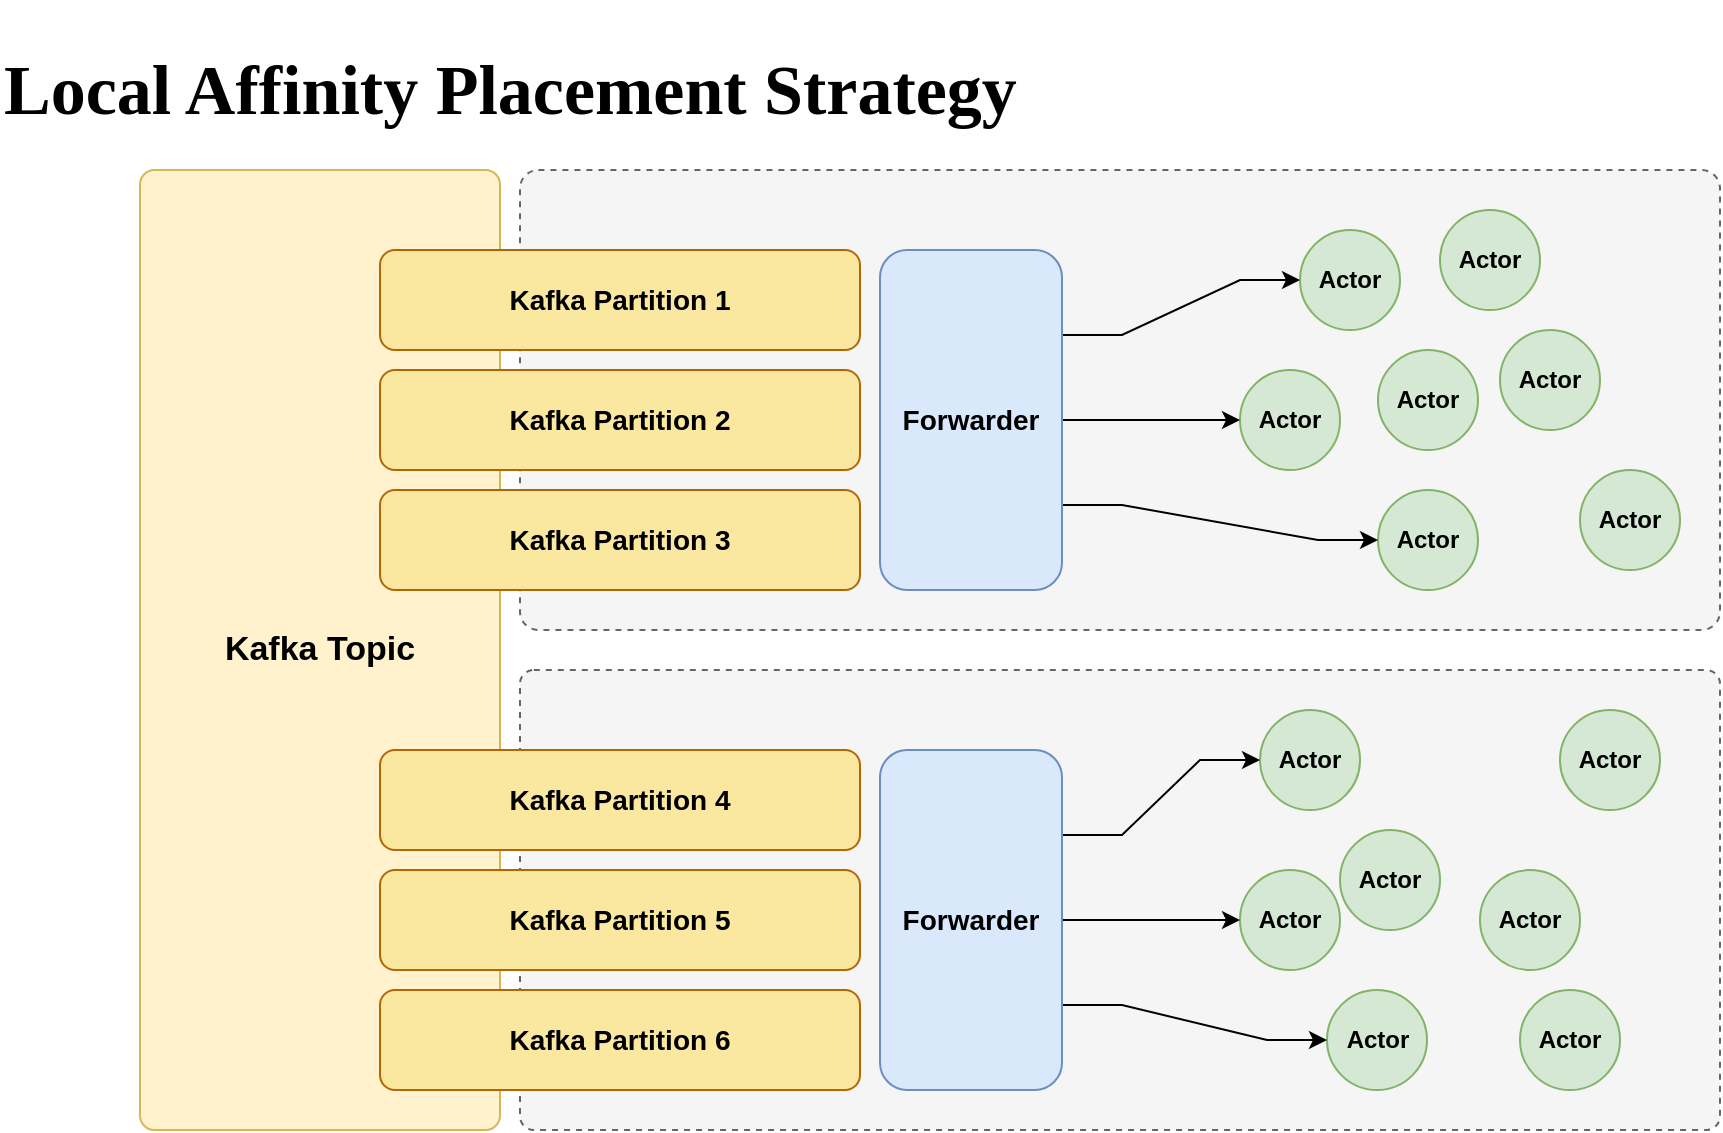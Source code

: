 <mxfile version="14.4.3" type="device" pages="4"><diagram id="Y4PdjF-Y6a5Uz1B1E_sJ" name="Sida-1"><mxGraphModel dx="2210" dy="1521" grid="1" gridSize="10" guides="1" tooltips="1" connect="1" arrows="1" fold="1" page="0" pageScale="1" pageWidth="827" pageHeight="1169" math="0" shadow="0"><root><mxCell id="0"/><mxCell id="1" parent="0"/><mxCell id="IqWMgWd_YsaBLXUwIHBo-14" value="Kafka Topic" style="rounded=1;whiteSpace=wrap;html=1;fontFamily=Helvetica;fontSize=17;fontColor=#000000;align=center;strokeColor=#d6b656;fillColor=#fff2cc;fontStyle=1;arcSize=4;" parent="1" vertex="1"><mxGeometry x="-70" y="70" width="180" height="480" as="geometry"/></mxCell><mxCell id="IqWMgWd_YsaBLXUwIHBo-1" value="Proto.Cluster Member" style="rounded=1;whiteSpace=wrap;html=1;fontFamily=Helvetica;fontSize=14;fontColor=#333333;align=left;strokeColor=#666666;fillColor=#f5f5f5;arcSize=4;dashed=1;" parent="1" vertex="1"><mxGeometry x="120" y="70" width="600" height="230" as="geometry"/></mxCell><mxCell id="IqWMgWd_YsaBLXUwIHBo-2" value="Kafka Partition 1" style="rounded=1;whiteSpace=wrap;html=1;fontFamily=Helvetica;fontSize=14;fontColor=#000000;align=center;strokeColor=#b46504;fontStyle=1;fillColor=#FAE8A0;" parent="1" vertex="1"><mxGeometry x="50" y="110" width="240" height="50" as="geometry"/></mxCell><mxCell id="IqWMgWd_YsaBLXUwIHBo-3" value="Kafka Partition 2" style="rounded=1;whiteSpace=wrap;html=1;fontFamily=Helvetica;fontSize=14;fontColor=#000000;align=center;strokeColor=#b46504;fontStyle=1;fillColor=#FAE8A0;" parent="1" vertex="1"><mxGeometry x="50" y="170" width="240" height="50" as="geometry"/></mxCell><mxCell id="IqWMgWd_YsaBLXUwIHBo-4" value="Kafka Partition 3" style="rounded=1;whiteSpace=wrap;html=1;fontFamily=Helvetica;fontSize=14;fontColor=#000000;align=center;strokeColor=#b46504;fontStyle=1;fillColor=#FAE8A0;" parent="1" vertex="1"><mxGeometry x="50" y="230" width="240" height="50" as="geometry"/></mxCell><mxCell id="IqWMgWd_YsaBLXUwIHBo-6" value="Actor" style="ellipse;whiteSpace=wrap;html=1;aspect=fixed;align=center;fontStyle=1;fillColor=#d5e8d4;strokeColor=#82b366;" parent="1" vertex="1"><mxGeometry x="510" y="100" width="50" height="50" as="geometry"/></mxCell><mxCell id="IqWMgWd_YsaBLXUwIHBo-7" value="Actor" style="ellipse;whiteSpace=wrap;html=1;aspect=fixed;align=center;fontStyle=1;fillColor=#d5e8d4;strokeColor=#82b366;" parent="1" vertex="1"><mxGeometry x="610" y="150" width="50" height="50" as="geometry"/></mxCell><mxCell id="IqWMgWd_YsaBLXUwIHBo-8" value="Actor" style="ellipse;whiteSpace=wrap;html=1;aspect=fixed;align=center;fontStyle=1;fillColor=#d5e8d4;strokeColor=#82b366;" parent="1" vertex="1"><mxGeometry x="580" y="90" width="50" height="50" as="geometry"/></mxCell><mxCell id="IqWMgWd_YsaBLXUwIHBo-9" value="Actor" style="ellipse;whiteSpace=wrap;html=1;aspect=fixed;align=center;fontStyle=1;fillColor=#d5e8d4;strokeColor=#82b366;" parent="1" vertex="1"><mxGeometry x="549" y="160" width="50" height="50" as="geometry"/></mxCell><mxCell id="IqWMgWd_YsaBLXUwIHBo-10" value="Actor" style="ellipse;whiteSpace=wrap;html=1;aspect=fixed;align=center;fontStyle=1;fillColor=#d5e8d4;strokeColor=#82b366;" parent="1" vertex="1"><mxGeometry x="480" y="170" width="50" height="50" as="geometry"/></mxCell><mxCell id="IqWMgWd_YsaBLXUwIHBo-11" value="Actor" style="ellipse;whiteSpace=wrap;html=1;aspect=fixed;align=center;fontStyle=1;fillColor=#d5e8d4;strokeColor=#82b366;" parent="1" vertex="1"><mxGeometry x="650" y="220" width="50" height="50" as="geometry"/></mxCell><mxCell id="IqWMgWd_YsaBLXUwIHBo-12" value="Actor" style="ellipse;whiteSpace=wrap;html=1;aspect=fixed;align=center;fontStyle=1;fillColor=#d5e8d4;strokeColor=#82b366;" parent="1" vertex="1"><mxGeometry x="549" y="230" width="50" height="50" as="geometry"/></mxCell><mxCell id="IqWMgWd_YsaBLXUwIHBo-15" value="Proto.Cluster Member" style="rounded=1;whiteSpace=wrap;html=1;fontFamily=Helvetica;fontSize=14;fontColor=#333333;align=left;strokeColor=#666666;fillColor=#f5f5f5;arcSize=3;dashed=1;" parent="1" vertex="1"><mxGeometry x="120" y="320" width="600" height="230" as="geometry"/></mxCell><mxCell id="IqWMgWd_YsaBLXUwIHBo-16" value="Kafka Partition 4" style="rounded=1;whiteSpace=wrap;html=1;fontFamily=Helvetica;fontSize=14;fontColor=#000000;align=center;strokeColor=#b46504;fontStyle=1;fillColor=#FAE8A0;" parent="1" vertex="1"><mxGeometry x="50" y="360" width="240" height="50" as="geometry"/></mxCell><mxCell id="IqWMgWd_YsaBLXUwIHBo-17" value="Kafka Partition 5" style="rounded=1;whiteSpace=wrap;html=1;fontFamily=Helvetica;fontSize=14;fontColor=#000000;align=center;strokeColor=#b46504;fontStyle=1;fillColor=#FAE8A0;" parent="1" vertex="1"><mxGeometry x="50" y="420" width="240" height="50" as="geometry"/></mxCell><mxCell id="IqWMgWd_YsaBLXUwIHBo-18" value="Kafka Partition 6" style="rounded=1;whiteSpace=wrap;html=1;fontFamily=Helvetica;fontSize=14;fontColor=#000000;align=center;strokeColor=#b46504;fontStyle=1;fillColor=#FAE8A0;" parent="1" vertex="1"><mxGeometry x="50" y="480" width="240" height="50" as="geometry"/></mxCell><mxCell id="IqWMgWd_YsaBLXUwIHBo-19" value="Actor" style="ellipse;whiteSpace=wrap;html=1;aspect=fixed;align=center;fontStyle=1;fillColor=#d5e8d4;strokeColor=#82b366;" parent="1" vertex="1"><mxGeometry x="490" y="340" width="50" height="50" as="geometry"/></mxCell><mxCell id="IqWMgWd_YsaBLXUwIHBo-20" value="Actor" style="ellipse;whiteSpace=wrap;html=1;aspect=fixed;align=center;fontStyle=1;fillColor=#d5e8d4;strokeColor=#82b366;" parent="1" vertex="1"><mxGeometry x="600" y="420" width="50" height="50" as="geometry"/></mxCell><mxCell id="IqWMgWd_YsaBLXUwIHBo-21" value="Actor" style="ellipse;whiteSpace=wrap;html=1;aspect=fixed;align=center;fontStyle=1;fillColor=#d5e8d4;strokeColor=#82b366;" parent="1" vertex="1"><mxGeometry x="640" y="340" width="50" height="50" as="geometry"/></mxCell><mxCell id="IqWMgWd_YsaBLXUwIHBo-22" value="Actor" style="ellipse;whiteSpace=wrap;html=1;aspect=fixed;align=center;fontStyle=1;fillColor=#d5e8d4;strokeColor=#82b366;" parent="1" vertex="1"><mxGeometry x="530" y="400" width="50" height="50" as="geometry"/></mxCell><mxCell id="IqWMgWd_YsaBLXUwIHBo-23" value="Actor" style="ellipse;whiteSpace=wrap;html=1;aspect=fixed;align=center;fontStyle=1;fillColor=#d5e8d4;strokeColor=#82b366;" parent="1" vertex="1"><mxGeometry x="480" y="420" width="50" height="50" as="geometry"/></mxCell><mxCell id="IqWMgWd_YsaBLXUwIHBo-24" value="Actor" style="ellipse;whiteSpace=wrap;html=1;aspect=fixed;align=center;fontStyle=1;fillColor=#d5e8d4;strokeColor=#82b366;" parent="1" vertex="1"><mxGeometry x="620" y="480" width="50" height="50" as="geometry"/></mxCell><mxCell id="IqWMgWd_YsaBLXUwIHBo-25" value="Actor" style="ellipse;whiteSpace=wrap;html=1;aspect=fixed;align=center;fontStyle=1;fillColor=#d5e8d4;strokeColor=#82b366;" parent="1" vertex="1"><mxGeometry x="523.5" y="480" width="50" height="50" as="geometry"/></mxCell><mxCell id="IqWMgWd_YsaBLXUwIHBo-28" style="edgeStyle=entityRelationEdgeStyle;rounded=0;orthogonalLoop=1;jettySize=auto;html=1;exitX=1;exitY=0.25;exitDx=0;exitDy=0;entryX=0;entryY=0.5;entryDx=0;entryDy=0;fontSize=14;" parent="1" source="IqWMgWd_YsaBLXUwIHBo-26" target="IqWMgWd_YsaBLXUwIHBo-6" edge="1"><mxGeometry relative="1" as="geometry"/></mxCell><mxCell id="IqWMgWd_YsaBLXUwIHBo-29" style="edgeStyle=entityRelationEdgeStyle;rounded=0;orthogonalLoop=1;jettySize=auto;html=1;exitX=1;exitY=0.5;exitDx=0;exitDy=0;entryX=0;entryY=0.5;entryDx=0;entryDy=0;fontSize=14;" parent="1" source="IqWMgWd_YsaBLXUwIHBo-26" target="IqWMgWd_YsaBLXUwIHBo-10" edge="1"><mxGeometry relative="1" as="geometry"/></mxCell><mxCell id="IqWMgWd_YsaBLXUwIHBo-30" style="edgeStyle=entityRelationEdgeStyle;rounded=0;orthogonalLoop=1;jettySize=auto;html=1;exitX=1;exitY=0.75;exitDx=0;exitDy=0;entryX=0;entryY=0.5;entryDx=0;entryDy=0;fontSize=14;" parent="1" source="IqWMgWd_YsaBLXUwIHBo-26" target="IqWMgWd_YsaBLXUwIHBo-12" edge="1"><mxGeometry relative="1" as="geometry"/></mxCell><mxCell id="IqWMgWd_YsaBLXUwIHBo-26" value="Forwarder" style="rounded=1;whiteSpace=wrap;html=1;fontFamily=Helvetica;fontSize=14;fontColor=#000000;align=center;strokeColor=#6c8ebf;fillColor=#dae8fc;fontStyle=1" parent="1" vertex="1"><mxGeometry x="300" y="110" width="91" height="170" as="geometry"/></mxCell><mxCell id="IqWMgWd_YsaBLXUwIHBo-31" style="edgeStyle=entityRelationEdgeStyle;rounded=0;orthogonalLoop=1;jettySize=auto;html=1;exitX=1;exitY=0.25;exitDx=0;exitDy=0;entryX=0;entryY=0.5;entryDx=0;entryDy=0;fontSize=14;" parent="1" source="IqWMgWd_YsaBLXUwIHBo-27" target="IqWMgWd_YsaBLXUwIHBo-19" edge="1"><mxGeometry relative="1" as="geometry"/></mxCell><mxCell id="IqWMgWd_YsaBLXUwIHBo-32" style="edgeStyle=entityRelationEdgeStyle;rounded=0;orthogonalLoop=1;jettySize=auto;html=1;exitX=1;exitY=0.5;exitDx=0;exitDy=0;entryX=0;entryY=0.5;entryDx=0;entryDy=0;fontSize=14;" parent="1" source="IqWMgWd_YsaBLXUwIHBo-27" target="IqWMgWd_YsaBLXUwIHBo-23" edge="1"><mxGeometry relative="1" as="geometry"/></mxCell><mxCell id="IqWMgWd_YsaBLXUwIHBo-33" style="edgeStyle=entityRelationEdgeStyle;rounded=0;orthogonalLoop=1;jettySize=auto;html=1;exitX=1;exitY=0.75;exitDx=0;exitDy=0;entryX=0;entryY=0.5;entryDx=0;entryDy=0;fontSize=14;" parent="1" source="IqWMgWd_YsaBLXUwIHBo-27" target="IqWMgWd_YsaBLXUwIHBo-25" edge="1"><mxGeometry relative="1" as="geometry"/></mxCell><mxCell id="IqWMgWd_YsaBLXUwIHBo-27" value="Forwarder" style="rounded=1;whiteSpace=wrap;html=1;fontFamily=Helvetica;fontSize=14;fontColor=#000000;align=center;strokeColor=#6c8ebf;fillColor=#dae8fc;fontStyle=1" parent="1" vertex="1"><mxGeometry x="300" y="360" width="91" height="170" as="geometry"/></mxCell><mxCell id="IqWMgWd_YsaBLXUwIHBo-34" value="&lt;h1 style=&quot;font-size: 35px;&quot;&gt;&lt;font style=&quot;font-size: 35px;&quot;&gt;&lt;span style=&quot;font-size: 35px;&quot;&gt;Local Affinity Placement Strategy&lt;/span&gt;&lt;/font&gt;&lt;/h1&gt;" style="text;html=1;strokeColor=none;fillColor=none;align=left;verticalAlign=middle;whiteSpace=wrap;rounded=0;fontSize=35;fontFamily=Bangers;fontSource=https%3A%2F%2Ffonts.googleapis.com%2Fcss%3Ffamily%3DBangers;fontStyle=0" parent="1" vertex="1"><mxGeometry x="-140" y="20" width="600" height="20" as="geometry"/></mxCell></root></mxGraphModel></diagram><diagram id="2PxSYTQuq1OwAh9pXPtU" name="Sida-2"><mxGraphModel dx="2210" dy="1521" grid="1" gridSize="10" guides="1" tooltips="1" connect="1" arrows="1" fold="1" page="0" pageScale="1" pageWidth="827" pageHeight="1169" math="0" shadow="0"><root><mxCell id="nEhaAMUJMLxTMeAv945V-0"/><mxCell id="nEhaAMUJMLxTMeAv945V-1" parent="nEhaAMUJMLxTMeAv945V-0"/><mxCell id="nEhaAMUJMLxTMeAv945V-2" value="Proto.Cluster Member" style="rounded=0;whiteSpace=wrap;html=1;fontStyle=1;verticalAlign=top;align=left;spacing=2;spacingLeft=10;spacingRight=10;fontSize=14;fillColor=#f5f5f5;strokeColor=#666666;fontColor=#333333;" parent="nEhaAMUJMLxTMeAv945V-1" vertex="1"><mxGeometry x="120" y="70" width="600" height="230" as="geometry"/></mxCell><mxCell id="nEhaAMUJMLxTMeAv945V-3" value="Kafka Partition 1" style="rounded=0;whiteSpace=wrap;html=1;fontStyle=1;verticalAlign=middle;align=left;spacing=2;spacingLeft=10;spacingRight=10;fillColor=#fff2cc;strokeColor=#d6b656;" parent="nEhaAMUJMLxTMeAv945V-1" vertex="1"><mxGeometry x="50" y="110" width="240" height="50" as="geometry"/></mxCell><mxCell id="nEhaAMUJMLxTMeAv945V-4" value="Kafka Partition 2" style="rounded=0;whiteSpace=wrap;html=1;fontStyle=1;verticalAlign=middle;align=left;spacing=2;spacingLeft=10;spacingRight=10;fillColor=#fff2cc;strokeColor=#d6b656;" parent="nEhaAMUJMLxTMeAv945V-1" vertex="1"><mxGeometry x="50" y="170" width="240" height="50" as="geometry"/></mxCell><mxCell id="nEhaAMUJMLxTMeAv945V-6" value="Actor" style="ellipse;whiteSpace=wrap;html=1;aspect=fixed;align=center;fontStyle=1;fillColor=#d5e8d4;strokeColor=#82b366;" parent="nEhaAMUJMLxTMeAv945V-1" vertex="1"><mxGeometry x="510" y="100" width="50" height="50" as="geometry"/></mxCell><mxCell id="nEhaAMUJMLxTMeAv945V-7" value="Actor" style="ellipse;whiteSpace=wrap;html=1;aspect=fixed;align=center;fontStyle=1;fillColor=#d5e8d4;strokeColor=#82b366;" parent="nEhaAMUJMLxTMeAv945V-1" vertex="1"><mxGeometry x="610" y="150" width="50" height="50" as="geometry"/></mxCell><mxCell id="nEhaAMUJMLxTMeAv945V-8" value="Actor" style="ellipse;whiteSpace=wrap;html=1;aspect=fixed;align=center;fontStyle=1;fillColor=#d5e8d4;strokeColor=#82b366;" parent="nEhaAMUJMLxTMeAv945V-1" vertex="1"><mxGeometry x="580" y="90" width="50" height="50" as="geometry"/></mxCell><mxCell id="nEhaAMUJMLxTMeAv945V-9" value="Actor" style="ellipse;whiteSpace=wrap;html=1;aspect=fixed;align=center;fontStyle=1;fillColor=#d5e8d4;strokeColor=#82b366;" parent="nEhaAMUJMLxTMeAv945V-1" vertex="1"><mxGeometry x="549" y="160" width="50" height="50" as="geometry"/></mxCell><mxCell id="nEhaAMUJMLxTMeAv945V-10" value="Actor" style="ellipse;whiteSpace=wrap;html=1;aspect=fixed;align=center;fontStyle=1;fillColor=#d5e8d4;strokeColor=#82b366;" parent="nEhaAMUJMLxTMeAv945V-1" vertex="1"><mxGeometry x="480" y="170" width="50" height="50" as="geometry"/></mxCell><mxCell id="nEhaAMUJMLxTMeAv945V-11" value="Actor" style="ellipse;whiteSpace=wrap;html=1;aspect=fixed;align=center;fontStyle=1;fillColor=#e1d5e7;strokeColor=#9673a6;" parent="nEhaAMUJMLxTMeAv945V-1" vertex="1"><mxGeometry x="650" y="220" width="50" height="50" as="geometry"/></mxCell><mxCell id="nEhaAMUJMLxTMeAv945V-12" value="Actor" style="ellipse;whiteSpace=wrap;html=1;aspect=fixed;align=center;fontStyle=1;fillColor=#d5e8d4;strokeColor=#82b366;" parent="nEhaAMUJMLxTMeAv945V-1" vertex="1"><mxGeometry x="549" y="230" width="50" height="50" as="geometry"/></mxCell><mxCell id="nEhaAMUJMLxTMeAv945V-13" value="Kafka Topic" style="rounded=0;whiteSpace=wrap;html=1;fontStyle=1;verticalAlign=middle;align=center;spacing=2;spacingLeft=10;spacingRight=10;fontSize=14;fillColor=#fff2cc;strokeColor=#d6b656;" parent="nEhaAMUJMLxTMeAv945V-1" vertex="1"><mxGeometry x="-140" y="110" width="180" height="610" as="geometry"/></mxCell><mxCell id="nEhaAMUJMLxTMeAv945V-14" value="Proto.Cluster Member" style="rounded=0;whiteSpace=wrap;html=1;fontStyle=1;verticalAlign=top;align=left;spacing=2;spacingLeft=10;spacingRight=10;fontSize=14;fillColor=#f5f5f5;strokeColor=#666666;fontColor=#333333;" parent="nEhaAMUJMLxTMeAv945V-1" vertex="1"><mxGeometry x="120" y="320" width="600" height="230" as="geometry"/></mxCell><mxCell id="nEhaAMUJMLxTMeAv945V-15" value="Kafka Partition 4" style="rounded=0;whiteSpace=wrap;html=1;fontStyle=1;verticalAlign=middle;align=left;spacing=2;spacingLeft=10;spacingRight=10;fillColor=#fff2cc;strokeColor=#d6b656;" parent="nEhaAMUJMLxTMeAv945V-1" vertex="1"><mxGeometry x="50" y="420" width="240" height="50" as="geometry"/></mxCell><mxCell id="nEhaAMUJMLxTMeAv945V-18" value="Actor" style="ellipse;whiteSpace=wrap;html=1;aspect=fixed;align=center;fontStyle=1;fillColor=#d5e8d4;strokeColor=#82b366;" parent="nEhaAMUJMLxTMeAv945V-1" vertex="1"><mxGeometry x="490" y="340" width="50" height="50" as="geometry"/></mxCell><mxCell id="nEhaAMUJMLxTMeAv945V-19" value="Actor" style="ellipse;whiteSpace=wrap;html=1;aspect=fixed;align=center;fontStyle=1;fillColor=#e1d5e7;strokeColor=#9673a6;" parent="nEhaAMUJMLxTMeAv945V-1" vertex="1"><mxGeometry x="600" y="420" width="50" height="50" as="geometry"/></mxCell><mxCell id="nEhaAMUJMLxTMeAv945V-20" value="Actor" style="ellipse;whiteSpace=wrap;html=1;aspect=fixed;align=center;fontStyle=1;fillColor=#d5e8d4;strokeColor=#82b366;" parent="nEhaAMUJMLxTMeAv945V-1" vertex="1"><mxGeometry x="640" y="340" width="50" height="50" as="geometry"/></mxCell><mxCell id="nEhaAMUJMLxTMeAv945V-21" value="Actor" style="ellipse;whiteSpace=wrap;html=1;aspect=fixed;align=center;fontStyle=1;fillColor=#d5e8d4;strokeColor=#82b366;" parent="nEhaAMUJMLxTMeAv945V-1" vertex="1"><mxGeometry x="530" y="400" width="50" height="50" as="geometry"/></mxCell><mxCell id="nEhaAMUJMLxTMeAv945V-22" value="Actor" style="ellipse;whiteSpace=wrap;html=1;aspect=fixed;align=center;fontStyle=1;fillColor=#d5e8d4;strokeColor=#82b366;" parent="nEhaAMUJMLxTMeAv945V-1" vertex="1"><mxGeometry x="480" y="420" width="50" height="50" as="geometry"/></mxCell><mxCell id="nEhaAMUJMLxTMeAv945V-23" value="Actor" style="ellipse;whiteSpace=wrap;html=1;aspect=fixed;align=center;fontStyle=1;fillColor=#d5e8d4;strokeColor=#82b366;" parent="nEhaAMUJMLxTMeAv945V-1" vertex="1"><mxGeometry x="620" y="480" width="50" height="50" as="geometry"/></mxCell><mxCell id="nEhaAMUJMLxTMeAv945V-24" value="Actor" style="ellipse;whiteSpace=wrap;html=1;aspect=fixed;align=center;fontStyle=1;fillColor=#d5e8d4;strokeColor=#82b366;" parent="nEhaAMUJMLxTMeAv945V-1" vertex="1"><mxGeometry x="523.5" y="480" width="50" height="50" as="geometry"/></mxCell><mxCell id="nEhaAMUJMLxTMeAv945V-25" style="edgeStyle=entityRelationEdgeStyle;rounded=0;orthogonalLoop=1;jettySize=auto;html=1;exitX=1;exitY=0.25;exitDx=0;exitDy=0;entryX=0;entryY=0.5;entryDx=0;entryDy=0;fontSize=14;" parent="nEhaAMUJMLxTMeAv945V-1" source="nEhaAMUJMLxTMeAv945V-28" target="nEhaAMUJMLxTMeAv945V-6" edge="1"><mxGeometry relative="1" as="geometry"/></mxCell><mxCell id="nEhaAMUJMLxTMeAv945V-26" style="edgeStyle=entityRelationEdgeStyle;rounded=0;orthogonalLoop=1;jettySize=auto;html=1;exitX=1;exitY=0.5;exitDx=0;exitDy=0;entryX=0;entryY=0.5;entryDx=0;entryDy=0;fontSize=14;" parent="nEhaAMUJMLxTMeAv945V-1" source="nEhaAMUJMLxTMeAv945V-28" target="nEhaAMUJMLxTMeAv945V-10" edge="1"><mxGeometry relative="1" as="geometry"/></mxCell><mxCell id="nEhaAMUJMLxTMeAv945V-28" value="Forwarder" style="rounded=0;whiteSpace=wrap;html=1;fontStyle=1;verticalAlign=middle;align=center;spacing=2;spacingLeft=10;spacingRight=10;fillColor=#dae8fc;strokeColor=#6c8ebf;" parent="nEhaAMUJMLxTMeAv945V-1" vertex="1"><mxGeometry x="300" y="110" width="91" height="170" as="geometry"/></mxCell><mxCell id="nEhaAMUJMLxTMeAv945V-29" style="edgeStyle=entityRelationEdgeStyle;rounded=0;orthogonalLoop=1;jettySize=auto;html=1;exitX=1;exitY=0.25;exitDx=0;exitDy=0;entryX=0;entryY=0.5;entryDx=0;entryDy=0;fontSize=14;" parent="nEhaAMUJMLxTMeAv945V-1" source="nEhaAMUJMLxTMeAv945V-32" target="nEhaAMUJMLxTMeAv945V-12" edge="1"><mxGeometry relative="1" as="geometry"/></mxCell><mxCell id="nEhaAMUJMLxTMeAv945V-30" style="edgeStyle=entityRelationEdgeStyle;rounded=0;orthogonalLoop=1;jettySize=auto;html=1;exitX=1;exitY=0.5;exitDx=0;exitDy=0;entryX=0;entryY=0.5;entryDx=0;entryDy=0;fontSize=14;" parent="nEhaAMUJMLxTMeAv945V-1" source="nEhaAMUJMLxTMeAv945V-32" target="nEhaAMUJMLxTMeAv945V-22" edge="1"><mxGeometry relative="1" as="geometry"/></mxCell><mxCell id="nEhaAMUJMLxTMeAv945V-31" style="edgeStyle=entityRelationEdgeStyle;rounded=0;orthogonalLoop=1;jettySize=auto;html=1;exitX=1;exitY=0.75;exitDx=0;exitDy=0;entryX=0;entryY=0.5;entryDx=0;entryDy=0;fontSize=14;" parent="nEhaAMUJMLxTMeAv945V-1" source="nEhaAMUJMLxTMeAv945V-32" target="nEhaAMUJMLxTMeAv945V-24" edge="1"><mxGeometry relative="1" as="geometry"/></mxCell><mxCell id="nEhaAMUJMLxTMeAv945V-32" value="Forwarder" style="rounded=0;whiteSpace=wrap;html=1;fontStyle=1;verticalAlign=middle;align=center;spacing=2;spacingLeft=10;spacingRight=10;fillColor=#dae8fc;strokeColor=#6c8ebf;" parent="nEhaAMUJMLxTMeAv945V-1" vertex="1"><mxGeometry x="300" y="360" width="91" height="170" as="geometry"/></mxCell><mxCell id="nEhaAMUJMLxTMeAv945V-33" value="&lt;h1 style=&quot;font-size: 35px;&quot;&gt;&lt;font style=&quot;font-size: 35px;&quot;&gt;&lt;span style=&quot;font-size: 35px;&quot;&gt;Local Affinity Placement Strategy&lt;/span&gt;&lt;/font&gt;&lt;/h1&gt;" style="text;html=1;strokeColor=none;fillColor=none;align=left;verticalAlign=middle;whiteSpace=wrap;rounded=0;fontSize=35;fontFamily=Bangers;fontSource=https%3A%2F%2Ffonts.googleapis.com%2Fcss%3Ffamily%3DBangers;fontStyle=0" parent="nEhaAMUJMLxTMeAv945V-1" vertex="1"><mxGeometry x="-140" y="20" width="600" height="20" as="geometry"/></mxCell><mxCell id="nEhaAMUJMLxTMeAv945V-5" value="Kafka Partition 3" style="rounded=0;whiteSpace=wrap;html=1;fontStyle=1;verticalAlign=middle;align=left;spacing=2;spacingLeft=10;spacingRight=10;fillColor=#fff2cc;strokeColor=#d6b656;" parent="nEhaAMUJMLxTMeAv945V-1" vertex="1"><mxGeometry x="50" y="360" width="240" height="50" as="geometry"/></mxCell><mxCell id="nEhaAMUJMLxTMeAv945V-34" value="Proto.Cluster Member" style="rounded=0;whiteSpace=wrap;html=1;fontStyle=1;verticalAlign=top;align=left;spacing=2;spacingLeft=10;spacingRight=10;fontSize=14;fillColor=#f5f5f5;strokeColor=#666666;fontColor=#333333;" parent="nEhaAMUJMLxTMeAv945V-1" vertex="1"><mxGeometry x="120" y="560" width="600" height="230" as="geometry"/></mxCell><mxCell id="nEhaAMUJMLxTMeAv945V-16" value="Kafka Partition 5" style="rounded=0;whiteSpace=wrap;html=1;fontStyle=1;verticalAlign=middle;align=left;spacing=2;spacingLeft=10;spacingRight=10;fillColor=#fff2cc;strokeColor=#d6b656;" parent="nEhaAMUJMLxTMeAv945V-1" vertex="1"><mxGeometry x="50" y="610" width="240" height="50" as="geometry"/></mxCell><mxCell id="nEhaAMUJMLxTMeAv945V-17" value="Kafka Partition 6" style="rounded=0;whiteSpace=wrap;html=1;fontStyle=1;verticalAlign=middle;align=left;spacing=2;spacingLeft=10;spacingRight=10;fillColor=#fff2cc;strokeColor=#d6b656;" parent="nEhaAMUJMLxTMeAv945V-1" vertex="1"><mxGeometry x="50" y="670" width="240" height="50" as="geometry"/></mxCell><mxCell id="1zCw5iTQPsPsYEGCtsDu-1" style="edgeStyle=entityRelationEdgeStyle;rounded=0;orthogonalLoop=1;jettySize=auto;html=1;exitX=1;exitY=0.25;exitDx=0;exitDy=0;entryX=0;entryY=0.5;entryDx=0;entryDy=0;fontFamily=Bangers;fontSize=35;" parent="nEhaAMUJMLxTMeAv945V-1" source="1zCw5iTQPsPsYEGCtsDu-0" target="nEhaAMUJMLxTMeAv945V-11" edge="1"><mxGeometry relative="1" as="geometry"/></mxCell><mxCell id="1zCw5iTQPsPsYEGCtsDu-2" style="edgeStyle=entityRelationEdgeStyle;rounded=0;orthogonalLoop=1;jettySize=auto;html=1;exitX=1;exitY=0.5;exitDx=0;exitDy=0;entryX=0;entryY=0.5;entryDx=0;entryDy=0;fontFamily=Bangers;fontSize=35;" parent="nEhaAMUJMLxTMeAv945V-1" source="1zCw5iTQPsPsYEGCtsDu-0" target="nEhaAMUJMLxTMeAv945V-19" edge="1"><mxGeometry relative="1" as="geometry"/></mxCell><mxCell id="1zCw5iTQPsPsYEGCtsDu-0" value="Forwarder" style="rounded=0;whiteSpace=wrap;html=1;fontStyle=1;verticalAlign=middle;align=center;spacing=2;spacingLeft=10;spacingRight=10;fillColor=#dae8fc;strokeColor=#6c8ebf;" parent="nEhaAMUJMLxTMeAv945V-1" vertex="1"><mxGeometry x="300" y="610" width="91" height="170" as="geometry"/></mxCell><mxCell id="1zCw5iTQPsPsYEGCtsDu-6" value="Up for migration" style="shape=display;whiteSpace=wrap;html=1;fontFamily=Helvetica;fontSize=12;align=center;fontStyle=1;dashed=1;" parent="nEhaAMUJMLxTMeAv945V-1" vertex="1"><mxGeometry x="710" y="225" width="160" height="40" as="geometry"/></mxCell><mxCell id="1zCw5iTQPsPsYEGCtsDu-7" value="Up for migration" style="shape=display;whiteSpace=wrap;html=1;fontFamily=Helvetica;fontSize=12;align=center;fontStyle=1;dashed=1;" parent="nEhaAMUJMLxTMeAv945V-1" vertex="1"><mxGeometry x="660" y="425" width="160" height="40" as="geometry"/></mxCell><mxCell id="86WVbx7eYK98-xugJ63Z-0" value="New member joined cluster" style="shape=display;whiteSpace=wrap;html=1;fontFamily=Helvetica;fontSize=12;align=center;fontStyle=1;dashed=1;" parent="nEhaAMUJMLxTMeAv945V-1" vertex="1"><mxGeometry x="599" y="650" width="221" height="40" as="geometry"/></mxCell></root></mxGraphModel></diagram><diagram id="ZidXmNQ48V3x5LAjm1zm" name="Sida-3"><mxGraphModel dx="1506" dy="1230" grid="1" gridSize="10" guides="1" tooltips="1" connect="1" arrows="1" fold="1" page="0" pageScale="1" pageWidth="827" pageHeight="1169" math="0" shadow="0"><root><mxCell id="Nv2qocU27S2A3uzrx1sx-0"/><mxCell id="Nv2qocU27S2A3uzrx1sx-1" parent="Nv2qocU27S2A3uzrx1sx-0"/><mxCell id="Nv2qocU27S2A3uzrx1sx-31" value="Proto.Cluster Member" style="rounded=0;whiteSpace=wrap;html=1;fontStyle=1;verticalAlign=top;align=left;spacing=2;spacingLeft=10;spacingRight=10;fontSize=14;fillColor=#f5f5f5;strokeColor=#666666;fontColor=#333333;" vertex="1" parent="Nv2qocU27S2A3uzrx1sx-1"><mxGeometry x="120" y="560" width="600" height="230" as="geometry"/></mxCell><mxCell id="Nv2qocU27S2A3uzrx1sx-2" value="Proto.Cluster Member" style="rounded=0;whiteSpace=wrap;html=1;fontStyle=1;verticalAlign=top;align=left;spacing=2;spacingLeft=10;spacingRight=10;fontSize=14;fillColor=#f5f5f5;strokeColor=#666666;fontColor=#333333;" vertex="1" parent="Nv2qocU27S2A3uzrx1sx-1"><mxGeometry x="120" y="70" width="600" height="230" as="geometry"/></mxCell><mxCell id="Nv2qocU27S2A3uzrx1sx-3" value="Kafka Partition 1" style="rounded=0;whiteSpace=wrap;html=1;fontStyle=1;verticalAlign=middle;align=left;spacing=2;spacingLeft=10;spacingRight=10;fillColor=#fff2cc;strokeColor=#d6b656;" vertex="1" parent="Nv2qocU27S2A3uzrx1sx-1"><mxGeometry x="50" y="110" width="240" height="50" as="geometry"/></mxCell><mxCell id="Nv2qocU27S2A3uzrx1sx-4" value="Kafka Partition 2" style="rounded=0;whiteSpace=wrap;html=1;fontStyle=1;verticalAlign=middle;align=left;spacing=2;spacingLeft=10;spacingRight=10;fillColor=#fff2cc;strokeColor=#d6b656;" vertex="1" parent="Nv2qocU27S2A3uzrx1sx-1"><mxGeometry x="50" y="170" width="240" height="50" as="geometry"/></mxCell><mxCell id="Nv2qocU27S2A3uzrx1sx-5" value="Actor" style="ellipse;whiteSpace=wrap;html=1;aspect=fixed;align=center;fontStyle=1;fillColor=#d5e8d4;strokeColor=#82b366;" vertex="1" parent="Nv2qocU27S2A3uzrx1sx-1"><mxGeometry x="510" y="100" width="50" height="50" as="geometry"/></mxCell><mxCell id="Nv2qocU27S2A3uzrx1sx-6" value="Actor" style="ellipse;whiteSpace=wrap;html=1;aspect=fixed;align=center;fontStyle=1;fillColor=#d5e8d4;strokeColor=#82b366;" vertex="1" parent="Nv2qocU27S2A3uzrx1sx-1"><mxGeometry x="610" y="150" width="50" height="50" as="geometry"/></mxCell><mxCell id="Nv2qocU27S2A3uzrx1sx-7" value="Actor" style="ellipse;whiteSpace=wrap;html=1;aspect=fixed;align=center;fontStyle=1;fillColor=#d5e8d4;strokeColor=#82b366;" vertex="1" parent="Nv2qocU27S2A3uzrx1sx-1"><mxGeometry x="580" y="90" width="50" height="50" as="geometry"/></mxCell><mxCell id="Nv2qocU27S2A3uzrx1sx-8" value="Actor" style="ellipse;whiteSpace=wrap;html=1;aspect=fixed;align=center;fontStyle=1;fillColor=#d5e8d4;strokeColor=#82b366;" vertex="1" parent="Nv2qocU27S2A3uzrx1sx-1"><mxGeometry x="549" y="160" width="50" height="50" as="geometry"/></mxCell><mxCell id="Nv2qocU27S2A3uzrx1sx-9" value="Actor" style="ellipse;whiteSpace=wrap;html=1;aspect=fixed;align=center;fontStyle=1;fillColor=#d5e8d4;strokeColor=#82b366;" vertex="1" parent="Nv2qocU27S2A3uzrx1sx-1"><mxGeometry x="480" y="170" width="50" height="50" as="geometry"/></mxCell><mxCell id="Nv2qocU27S2A3uzrx1sx-10" value="Actor" style="ellipse;whiteSpace=wrap;html=1;aspect=fixed;align=center;fontStyle=1;fillColor=#e1d5e7;strokeColor=#9673a6;" vertex="1" parent="Nv2qocU27S2A3uzrx1sx-1"><mxGeometry x="560" y="580" width="50" height="50" as="geometry"/></mxCell><mxCell id="Nv2qocU27S2A3uzrx1sx-11" value="Actor" style="ellipse;whiteSpace=wrap;html=1;aspect=fixed;align=center;fontStyle=1;fillColor=#d5e8d4;strokeColor=#82b366;" vertex="1" parent="Nv2qocU27S2A3uzrx1sx-1"><mxGeometry x="549" y="230" width="50" height="50" as="geometry"/></mxCell><mxCell id="Nv2qocU27S2A3uzrx1sx-12" value="Kafka Topic" style="rounded=0;whiteSpace=wrap;html=1;fontStyle=1;verticalAlign=middle;align=center;spacing=2;spacingLeft=10;spacingRight=10;fontSize=14;fillColor=#fff2cc;strokeColor=#d6b656;" vertex="1" parent="Nv2qocU27S2A3uzrx1sx-1"><mxGeometry x="-140" y="110" width="180" height="610" as="geometry"/></mxCell><mxCell id="Nv2qocU27S2A3uzrx1sx-13" value="Proto.Cluster Member" style="rounded=0;whiteSpace=wrap;html=1;fontStyle=1;verticalAlign=top;align=left;spacing=2;spacingLeft=10;spacingRight=10;fontSize=14;fillColor=#f5f5f5;strokeColor=#666666;fontColor=#333333;" vertex="1" parent="Nv2qocU27S2A3uzrx1sx-1"><mxGeometry x="120" y="320" width="600" height="230" as="geometry"/></mxCell><mxCell id="Nv2qocU27S2A3uzrx1sx-14" value="Kafka Partition 4" style="rounded=0;whiteSpace=wrap;html=1;fontStyle=1;verticalAlign=middle;align=left;spacing=2;spacingLeft=10;spacingRight=10;fillColor=#fff2cc;strokeColor=#d6b656;" vertex="1" parent="Nv2qocU27S2A3uzrx1sx-1"><mxGeometry x="50" y="420" width="240" height="50" as="geometry"/></mxCell><mxCell id="Nv2qocU27S2A3uzrx1sx-15" value="Actor" style="ellipse;whiteSpace=wrap;html=1;aspect=fixed;align=center;fontStyle=1;fillColor=#d5e8d4;strokeColor=#82b366;" vertex="1" parent="Nv2qocU27S2A3uzrx1sx-1"><mxGeometry x="490" y="340" width="50" height="50" as="geometry"/></mxCell><mxCell id="Nv2qocU27S2A3uzrx1sx-16" value="Actor" style="ellipse;whiteSpace=wrap;html=1;aspect=fixed;align=center;fontStyle=1;fillColor=#e1d5e7;strokeColor=#9673a6;" vertex="1" parent="Nv2qocU27S2A3uzrx1sx-1"><mxGeometry x="523.5" y="700" width="50" height="50" as="geometry"/></mxCell><mxCell id="Nv2qocU27S2A3uzrx1sx-17" value="Actor" style="ellipse;whiteSpace=wrap;html=1;aspect=fixed;align=center;fontStyle=1;fillColor=#d5e8d4;strokeColor=#82b366;" vertex="1" parent="Nv2qocU27S2A3uzrx1sx-1"><mxGeometry x="640" y="340" width="50" height="50" as="geometry"/></mxCell><mxCell id="Nv2qocU27S2A3uzrx1sx-18" value="Actor" style="ellipse;whiteSpace=wrap;html=1;aspect=fixed;align=center;fontStyle=1;fillColor=#d5e8d4;strokeColor=#82b366;" vertex="1" parent="Nv2qocU27S2A3uzrx1sx-1"><mxGeometry x="530" y="400" width="50" height="50" as="geometry"/></mxCell><mxCell id="Nv2qocU27S2A3uzrx1sx-19" value="Actor" style="ellipse;whiteSpace=wrap;html=1;aspect=fixed;align=center;fontStyle=1;fillColor=#d5e8d4;strokeColor=#82b366;" vertex="1" parent="Nv2qocU27S2A3uzrx1sx-1"><mxGeometry x="480" y="420" width="50" height="50" as="geometry"/></mxCell><mxCell id="Nv2qocU27S2A3uzrx1sx-20" value="Actor" style="ellipse;whiteSpace=wrap;html=1;aspect=fixed;align=center;fontStyle=1;fillColor=#d5e8d4;strokeColor=#82b366;" vertex="1" parent="Nv2qocU27S2A3uzrx1sx-1"><mxGeometry x="620" y="480" width="50" height="50" as="geometry"/></mxCell><mxCell id="Nv2qocU27S2A3uzrx1sx-21" value="Actor" style="ellipse;whiteSpace=wrap;html=1;aspect=fixed;align=center;fontStyle=1;fillColor=#d5e8d4;strokeColor=#82b366;" vertex="1" parent="Nv2qocU27S2A3uzrx1sx-1"><mxGeometry x="523.5" y="480" width="50" height="50" as="geometry"/></mxCell><mxCell id="Nv2qocU27S2A3uzrx1sx-22" style="edgeStyle=entityRelationEdgeStyle;rounded=0;orthogonalLoop=1;jettySize=auto;html=1;exitX=1;exitY=0.25;exitDx=0;exitDy=0;entryX=0;entryY=0.5;entryDx=0;entryDy=0;fontSize=14;" edge="1" parent="Nv2qocU27S2A3uzrx1sx-1" source="Nv2qocU27S2A3uzrx1sx-24" target="Nv2qocU27S2A3uzrx1sx-5"><mxGeometry relative="1" as="geometry"/></mxCell><mxCell id="Nv2qocU27S2A3uzrx1sx-23" style="edgeStyle=entityRelationEdgeStyle;rounded=0;orthogonalLoop=1;jettySize=auto;html=1;exitX=1;exitY=0.5;exitDx=0;exitDy=0;entryX=0;entryY=0.5;entryDx=0;entryDy=0;fontSize=14;" edge="1" parent="Nv2qocU27S2A3uzrx1sx-1" source="Nv2qocU27S2A3uzrx1sx-24" target="Nv2qocU27S2A3uzrx1sx-9"><mxGeometry relative="1" as="geometry"/></mxCell><mxCell id="Nv2qocU27S2A3uzrx1sx-24" value="Forwarder" style="rounded=0;whiteSpace=wrap;html=1;fontStyle=1;verticalAlign=middle;align=center;spacing=2;spacingLeft=10;spacingRight=10;fillColor=#dae8fc;strokeColor=#6c8ebf;" vertex="1" parent="Nv2qocU27S2A3uzrx1sx-1"><mxGeometry x="300" y="110" width="91" height="170" as="geometry"/></mxCell><mxCell id="Nv2qocU27S2A3uzrx1sx-25" style="edgeStyle=entityRelationEdgeStyle;rounded=0;orthogonalLoop=1;jettySize=auto;html=1;exitX=1;exitY=0.25;exitDx=0;exitDy=0;entryX=0;entryY=0.5;entryDx=0;entryDy=0;fontSize=14;" edge="1" parent="Nv2qocU27S2A3uzrx1sx-1" source="Nv2qocU27S2A3uzrx1sx-28" target="Nv2qocU27S2A3uzrx1sx-11"><mxGeometry relative="1" as="geometry"/></mxCell><mxCell id="Nv2qocU27S2A3uzrx1sx-26" style="edgeStyle=entityRelationEdgeStyle;rounded=0;orthogonalLoop=1;jettySize=auto;html=1;exitX=1;exitY=0.5;exitDx=0;exitDy=0;entryX=0;entryY=0.5;entryDx=0;entryDy=0;fontSize=14;" edge="1" parent="Nv2qocU27S2A3uzrx1sx-1" source="Nv2qocU27S2A3uzrx1sx-28" target="Nv2qocU27S2A3uzrx1sx-19"><mxGeometry relative="1" as="geometry"/></mxCell><mxCell id="Nv2qocU27S2A3uzrx1sx-27" style="edgeStyle=entityRelationEdgeStyle;rounded=0;orthogonalLoop=1;jettySize=auto;html=1;exitX=1;exitY=0.75;exitDx=0;exitDy=0;entryX=0;entryY=0.5;entryDx=0;entryDy=0;fontSize=14;" edge="1" parent="Nv2qocU27S2A3uzrx1sx-1" source="Nv2qocU27S2A3uzrx1sx-28" target="Nv2qocU27S2A3uzrx1sx-21"><mxGeometry relative="1" as="geometry"/></mxCell><mxCell id="Nv2qocU27S2A3uzrx1sx-28" value="Forwarder" style="rounded=0;whiteSpace=wrap;html=1;fontStyle=1;verticalAlign=middle;align=center;spacing=2;spacingLeft=10;spacingRight=10;fillColor=#dae8fc;strokeColor=#6c8ebf;" vertex="1" parent="Nv2qocU27S2A3uzrx1sx-1"><mxGeometry x="300" y="360" width="91" height="170" as="geometry"/></mxCell><mxCell id="Nv2qocU27S2A3uzrx1sx-29" value="&lt;h1 style=&quot;font-size: 35px;&quot;&gt;&lt;font style=&quot;font-size: 35px;&quot;&gt;&lt;span style=&quot;font-size: 35px;&quot;&gt;Local Affinity Placement Strategy&lt;/span&gt;&lt;/font&gt;&lt;/h1&gt;" style="text;html=1;strokeColor=none;fillColor=none;align=left;verticalAlign=middle;whiteSpace=wrap;rounded=0;fontSize=35;fontFamily=Bangers;fontSource=https%3A%2F%2Ffonts.googleapis.com%2Fcss%3Ffamily%3DBangers;fontStyle=0" vertex="1" parent="Nv2qocU27S2A3uzrx1sx-1"><mxGeometry x="-140" y="20" width="600" height="20" as="geometry"/></mxCell><mxCell id="Nv2qocU27S2A3uzrx1sx-30" value="Kafka Partition 3" style="rounded=0;whiteSpace=wrap;html=1;fontStyle=1;verticalAlign=middle;align=left;spacing=2;spacingLeft=10;spacingRight=10;fillColor=#fff2cc;strokeColor=#d6b656;" vertex="1" parent="Nv2qocU27S2A3uzrx1sx-1"><mxGeometry x="50" y="360" width="240" height="50" as="geometry"/></mxCell><mxCell id="Nv2qocU27S2A3uzrx1sx-32" value="Kafka Partition 5" style="rounded=0;whiteSpace=wrap;html=1;fontStyle=1;verticalAlign=middle;align=left;spacing=2;spacingLeft=10;spacingRight=10;fillColor=#fff2cc;strokeColor=#d6b656;" vertex="1" parent="Nv2qocU27S2A3uzrx1sx-1"><mxGeometry x="50" y="610" width="240" height="50" as="geometry"/></mxCell><mxCell id="Nv2qocU27S2A3uzrx1sx-33" value="Kafka Partition 6" style="rounded=0;whiteSpace=wrap;html=1;fontStyle=1;verticalAlign=middle;align=left;spacing=2;spacingLeft=10;spacingRight=10;fillColor=#fff2cc;strokeColor=#d6b656;" vertex="1" parent="Nv2qocU27S2A3uzrx1sx-1"><mxGeometry x="50" y="670" width="240" height="50" as="geometry"/></mxCell><mxCell id="Nv2qocU27S2A3uzrx1sx-34" style="edgeStyle=entityRelationEdgeStyle;rounded=0;orthogonalLoop=1;jettySize=auto;html=1;exitX=1;exitY=0.25;exitDx=0;exitDy=0;entryX=0;entryY=0.5;entryDx=0;entryDy=0;fontFamily=Bangers;fontSize=35;" edge="1" parent="Nv2qocU27S2A3uzrx1sx-1" source="Nv2qocU27S2A3uzrx1sx-36" target="Nv2qocU27S2A3uzrx1sx-10"><mxGeometry relative="1" as="geometry"/></mxCell><mxCell id="Nv2qocU27S2A3uzrx1sx-35" style="edgeStyle=entityRelationEdgeStyle;rounded=0;orthogonalLoop=1;jettySize=auto;html=1;exitX=1;exitY=0.5;exitDx=0;exitDy=0;entryX=0;entryY=0.5;entryDx=0;entryDy=0;fontFamily=Bangers;fontSize=35;" edge="1" parent="Nv2qocU27S2A3uzrx1sx-1" source="Nv2qocU27S2A3uzrx1sx-36" target="Nv2qocU27S2A3uzrx1sx-16"><mxGeometry relative="1" as="geometry"/></mxCell><mxCell id="Nv2qocU27S2A3uzrx1sx-36" value="Forwarder" style="rounded=0;whiteSpace=wrap;html=1;fontStyle=1;verticalAlign=middle;align=center;spacing=2;spacingLeft=10;spacingRight=10;fillColor=#dae8fc;strokeColor=#6c8ebf;" vertex="1" parent="Nv2qocU27S2A3uzrx1sx-1"><mxGeometry x="300" y="610" width="91" height="170" as="geometry"/></mxCell><mxCell id="Nv2qocU27S2A3uzrx1sx-37" value="Migrated" style="shape=display;whiteSpace=wrap;html=1;fontFamily=Helvetica;fontSize=12;align=center;fontStyle=1;dashed=1;sketch=0;" vertex="1" parent="Nv2qocU27S2A3uzrx1sx-1"><mxGeometry x="620" y="585" width="160" height="40" as="geometry"/></mxCell><mxCell id="Nv2qocU27S2A3uzrx1sx-38" value="Migrated" style="shape=display;whiteSpace=wrap;html=1;fontFamily=Helvetica;fontSize=12;align=center;fontStyle=1;dashed=1;sketch=0;" vertex="1" parent="Nv2qocU27S2A3uzrx1sx-1"><mxGeometry x="590" y="705" width="160" height="40" as="geometry"/></mxCell></root></mxGraphModel></diagram><diagram id="TU5mB3mQbjhlD2uEOnT1" name="Sida-4"><mxGraphModel dx="1506" dy="1230" grid="1" gridSize="10" guides="1" tooltips="1" connect="1" arrows="1" fold="1" page="0" pageScale="1" pageWidth="827" pageHeight="1169" math="0" shadow="0"><root><mxCell id="CrcplUG9OBo-z0zXyuu2-0"/><mxCell id="CrcplUG9OBo-z0zXyuu2-1" parent="CrcplUG9OBo-z0zXyuu2-0"/><mxCell id="CrcplUG9OBo-z0zXyuu2-2" value="Proto.Cluster Member" style="rounded=0;whiteSpace=wrap;html=1;fontStyle=1;verticalAlign=top;align=left;spacing=2;spacingLeft=10;spacingRight=10;fontSize=14;fillColor=#f5f5f5;strokeColor=#666666;fontColor=#333333;" vertex="1" parent="CrcplUG9OBo-z0zXyuu2-1"><mxGeometry x="120" y="70" width="600" height="230" as="geometry"/></mxCell><mxCell id="CrcplUG9OBo-z0zXyuu2-3" value="Kafka Partition 1" style="rounded=0;whiteSpace=wrap;html=1;fontStyle=1;verticalAlign=middle;align=left;spacing=2;spacingLeft=10;spacingRight=10;fillColor=#fff2cc;strokeColor=#d6b656;" vertex="1" parent="CrcplUG9OBo-z0zXyuu2-1"><mxGeometry x="50" y="110" width="240" height="50" as="geometry"/></mxCell><mxCell id="CrcplUG9OBo-z0zXyuu2-4" value="Kafka Partition 2" style="rounded=0;whiteSpace=wrap;html=1;fontStyle=1;verticalAlign=middle;align=left;spacing=2;spacingLeft=10;spacingRight=10;fillColor=#fff2cc;strokeColor=#d6b656;" vertex="1" parent="CrcplUG9OBo-z0zXyuu2-1"><mxGeometry x="50" y="170" width="240" height="50" as="geometry"/></mxCell><mxCell id="CrcplUG9OBo-z0zXyuu2-5" value="Kafka Partition 3" style="rounded=0;whiteSpace=wrap;html=1;fontStyle=1;verticalAlign=middle;align=left;spacing=2;spacingLeft=10;spacingRight=10;fillColor=#fff2cc;strokeColor=#d6b656;" vertex="1" parent="CrcplUG9OBo-z0zXyuu2-1"><mxGeometry x="50" y="230" width="240" height="50" as="geometry"/></mxCell><mxCell id="CrcplUG9OBo-z0zXyuu2-13" value="Kafka Topic" style="rounded=0;whiteSpace=wrap;html=1;fontStyle=1;verticalAlign=middle;align=center;spacing=2;spacingLeft=10;spacingRight=10;fontSize=14;fillColor=#fff2cc;strokeColor=#d6b656;" vertex="1" parent="CrcplUG9OBo-z0zXyuu2-1"><mxGeometry x="-140" y="110" width="180" height="420" as="geometry"/></mxCell><mxCell id="CrcplUG9OBo-z0zXyuu2-14" value="Proto.Cluster Member" style="rounded=0;whiteSpace=wrap;html=1;fontStyle=1;verticalAlign=top;align=left;spacing=2;spacingLeft=10;spacingRight=10;fontSize=14;fillColor=#f5f5f5;strokeColor=#666666;fontColor=#333333;" vertex="1" parent="CrcplUG9OBo-z0zXyuu2-1"><mxGeometry x="120" y="320" width="600" height="230" as="geometry"/></mxCell><mxCell id="CrcplUG9OBo-z0zXyuu2-15" value="Kafka Partition 4" style="rounded=0;whiteSpace=wrap;html=1;fontStyle=1;verticalAlign=middle;align=left;spacing=2;spacingLeft=10;spacingRight=10;fillColor=#fff2cc;strokeColor=#d6b656;" vertex="1" parent="CrcplUG9OBo-z0zXyuu2-1"><mxGeometry x="50" y="360" width="240" height="50" as="geometry"/></mxCell><mxCell id="CrcplUG9OBo-z0zXyuu2-16" value="Kafka Partition 5" style="rounded=0;whiteSpace=wrap;html=1;fontStyle=1;verticalAlign=middle;align=left;spacing=2;spacingLeft=10;spacingRight=10;fillColor=#fff2cc;strokeColor=#d6b656;" vertex="1" parent="CrcplUG9OBo-z0zXyuu2-1"><mxGeometry x="50" y="420" width="240" height="50" as="geometry"/></mxCell><mxCell id="CrcplUG9OBo-z0zXyuu2-17" value="Kafka Partition 6" style="rounded=0;whiteSpace=wrap;html=1;fontStyle=1;verticalAlign=middle;align=left;spacing=2;spacingLeft=10;spacingRight=10;fillColor=#fff2cc;strokeColor=#d6b656;" vertex="1" parent="CrcplUG9OBo-z0zXyuu2-1"><mxGeometry x="50" y="480" width="240" height="50" as="geometry"/></mxCell><mxCell id="CrcplUG9OBo-z0zXyuu2-28" value="Forwarder" style="rounded=0;whiteSpace=wrap;html=1;fontStyle=1;verticalAlign=middle;align=center;spacing=2;spacingLeft=10;spacingRight=10;fillColor=#dae8fc;strokeColor=#6c8ebf;" vertex="1" parent="CrcplUG9OBo-z0zXyuu2-1"><mxGeometry x="300" y="110" width="91" height="170" as="geometry"/></mxCell><mxCell id="CrcplUG9OBo-z0zXyuu2-32" value="Forwarder" style="rounded=0;whiteSpace=wrap;html=1;fontStyle=1;verticalAlign=middle;align=center;spacing=2;spacingLeft=10;spacingRight=10;fillColor=#dae8fc;strokeColor=#6c8ebf;" vertex="1" parent="CrcplUG9OBo-z0zXyuu2-1"><mxGeometry x="300" y="360" width="91" height="170" as="geometry"/></mxCell><mxCell id="CrcplUG9OBo-z0zXyuu2-33" value="&lt;h1 style=&quot;font-size: 35px;&quot;&gt;&lt;font style=&quot;font-size: 35px;&quot;&gt;&lt;span style=&quot;font-size: 35px;&quot;&gt;Local Affinity Placement Strategy&lt;/span&gt;&lt;/font&gt;&lt;/h1&gt;" style="text;html=1;strokeColor=none;fillColor=none;align=left;verticalAlign=middle;whiteSpace=wrap;rounded=0;fontSize=35;fontFamily=Bangers;fontSource=https%3A%2F%2Ffonts.googleapis.com%2Fcss%3Ffamily%3DBangers;fontStyle=0" vertex="1" parent="CrcplUG9OBo-z0zXyuu2-1"><mxGeometry x="-140" y="20" width="600" height="20" as="geometry"/></mxCell><mxCell id="CrcplUG9OBo-z0zXyuu2-34" value="actor topic 1" style="rounded=0;whiteSpace=wrap;html=1;fontStyle=1;verticalAlign=middle;align=left;spacing=2;spacingLeft=10;spacingRight=10;fillColor=#d5e8d4;strokeColor=#82b366;" vertex="1" parent="CrcplUG9OBo-z0zXyuu2-1"><mxGeometry x="400" y="110" width="240" height="20" as="geometry"/></mxCell><mxCell id="CrcplUG9OBo-z0zXyuu2-35" value="actor topic 2" style="rounded=0;whiteSpace=wrap;html=1;fontStyle=1;verticalAlign=middle;align=left;spacing=2;spacingLeft=10;spacingRight=10;fillColor=#d5e8d4;strokeColor=#82b366;" vertex="1" parent="CrcplUG9OBo-z0zXyuu2-1"><mxGeometry x="400" y="140" width="240" height="20" as="geometry"/></mxCell><mxCell id="CrcplUG9OBo-z0zXyuu2-36" value="actor topic 3" style="rounded=0;whiteSpace=wrap;html=1;fontStyle=1;verticalAlign=middle;align=left;spacing=2;spacingLeft=10;spacingRight=10;fillColor=#d5e8d4;strokeColor=#82b366;" vertex="1" parent="CrcplUG9OBo-z0zXyuu2-1"><mxGeometry x="400" y="170" width="240" height="20" as="geometry"/></mxCell><mxCell id="CrcplUG9OBo-z0zXyuu2-37" value="actor topic ..." style="rounded=0;whiteSpace=wrap;html=1;fontStyle=1;verticalAlign=middle;align=left;spacing=2;spacingLeft=10;spacingRight=10;fillColor=#d5e8d4;strokeColor=#82b366;" vertex="1" parent="CrcplUG9OBo-z0zXyuu2-1"><mxGeometry x="400" y="200" width="240" height="20" as="geometry"/></mxCell><mxCell id="CrcplUG9OBo-z0zXyuu2-38" value="actor topic 149 998" style="rounded=0;whiteSpace=wrap;html=1;fontStyle=1;verticalAlign=middle;align=left;spacing=2;spacingLeft=10;spacingRight=10;fillColor=#d5e8d4;strokeColor=#82b366;" vertex="1" parent="CrcplUG9OBo-z0zXyuu2-1"><mxGeometry x="400" y="230" width="240" height="20" as="geometry"/></mxCell><mxCell id="CrcplUG9OBo-z0zXyuu2-39" value="actor topic 149 999" style="rounded=0;whiteSpace=wrap;html=1;fontStyle=1;verticalAlign=middle;align=left;spacing=2;spacingLeft=10;spacingRight=10;fillColor=#d5e8d4;strokeColor=#82b366;" vertex="1" parent="CrcplUG9OBo-z0zXyuu2-1"><mxGeometry x="400" y="260" width="240" height="20" as="geometry"/></mxCell><mxCell id="CrcplUG9OBo-z0zXyuu2-40" value="actor topic 150 000" style="rounded=0;whiteSpace=wrap;html=1;fontStyle=1;verticalAlign=middle;align=left;spacing=2;spacingLeft=10;spacingRight=10;fillColor=#d5e8d4;strokeColor=#82b366;" vertex="1" parent="CrcplUG9OBo-z0zXyuu2-1"><mxGeometry x="400" y="360" width="240" height="20" as="geometry"/></mxCell><mxCell id="CrcplUG9OBo-z0zXyuu2-41" value="actor topic 150 001" style="rounded=0;whiteSpace=wrap;html=1;fontStyle=1;verticalAlign=middle;align=left;spacing=2;spacingLeft=10;spacingRight=10;fillColor=#d5e8d4;strokeColor=#82b366;" vertex="1" parent="CrcplUG9OBo-z0zXyuu2-1"><mxGeometry x="400" y="390" width="240" height="20" as="geometry"/></mxCell><mxCell id="CrcplUG9OBo-z0zXyuu2-42" value="actor topic 150 002" style="rounded=0;whiteSpace=wrap;html=1;fontStyle=1;verticalAlign=middle;align=left;spacing=2;spacingLeft=10;spacingRight=10;fillColor=#d5e8d4;strokeColor=#82b366;" vertex="1" parent="CrcplUG9OBo-z0zXyuu2-1"><mxGeometry x="400" y="420" width="240" height="20" as="geometry"/></mxCell><mxCell id="CrcplUG9OBo-z0zXyuu2-43" value="actor topic ..." style="rounded=0;whiteSpace=wrap;html=1;fontStyle=1;verticalAlign=middle;align=left;spacing=2;spacingLeft=10;spacingRight=10;fillColor=#d5e8d4;strokeColor=#82b366;" vertex="1" parent="CrcplUG9OBo-z0zXyuu2-1"><mxGeometry x="400" y="450" width="240" height="20" as="geometry"/></mxCell><mxCell id="CrcplUG9OBo-z0zXyuu2-44" value="actor topic 299 998" style="rounded=0;whiteSpace=wrap;html=1;fontStyle=1;verticalAlign=middle;align=left;spacing=2;spacingLeft=10;spacingRight=10;fillColor=#d5e8d4;strokeColor=#82b366;" vertex="1" parent="CrcplUG9OBo-z0zXyuu2-1"><mxGeometry x="400" y="480" width="240" height="20" as="geometry"/></mxCell><mxCell id="CrcplUG9OBo-z0zXyuu2-45" value="actor topic 299 999" style="rounded=0;whiteSpace=wrap;html=1;fontStyle=1;verticalAlign=middle;align=left;spacing=2;spacingLeft=10;spacingRight=10;fillColor=#d5e8d4;strokeColor=#82b366;" vertex="1" parent="CrcplUG9OBo-z0zXyuu2-1"><mxGeometry x="400" y="510" width="240" height="20" as="geometry"/></mxCell></root></mxGraphModel></diagram></mxfile>